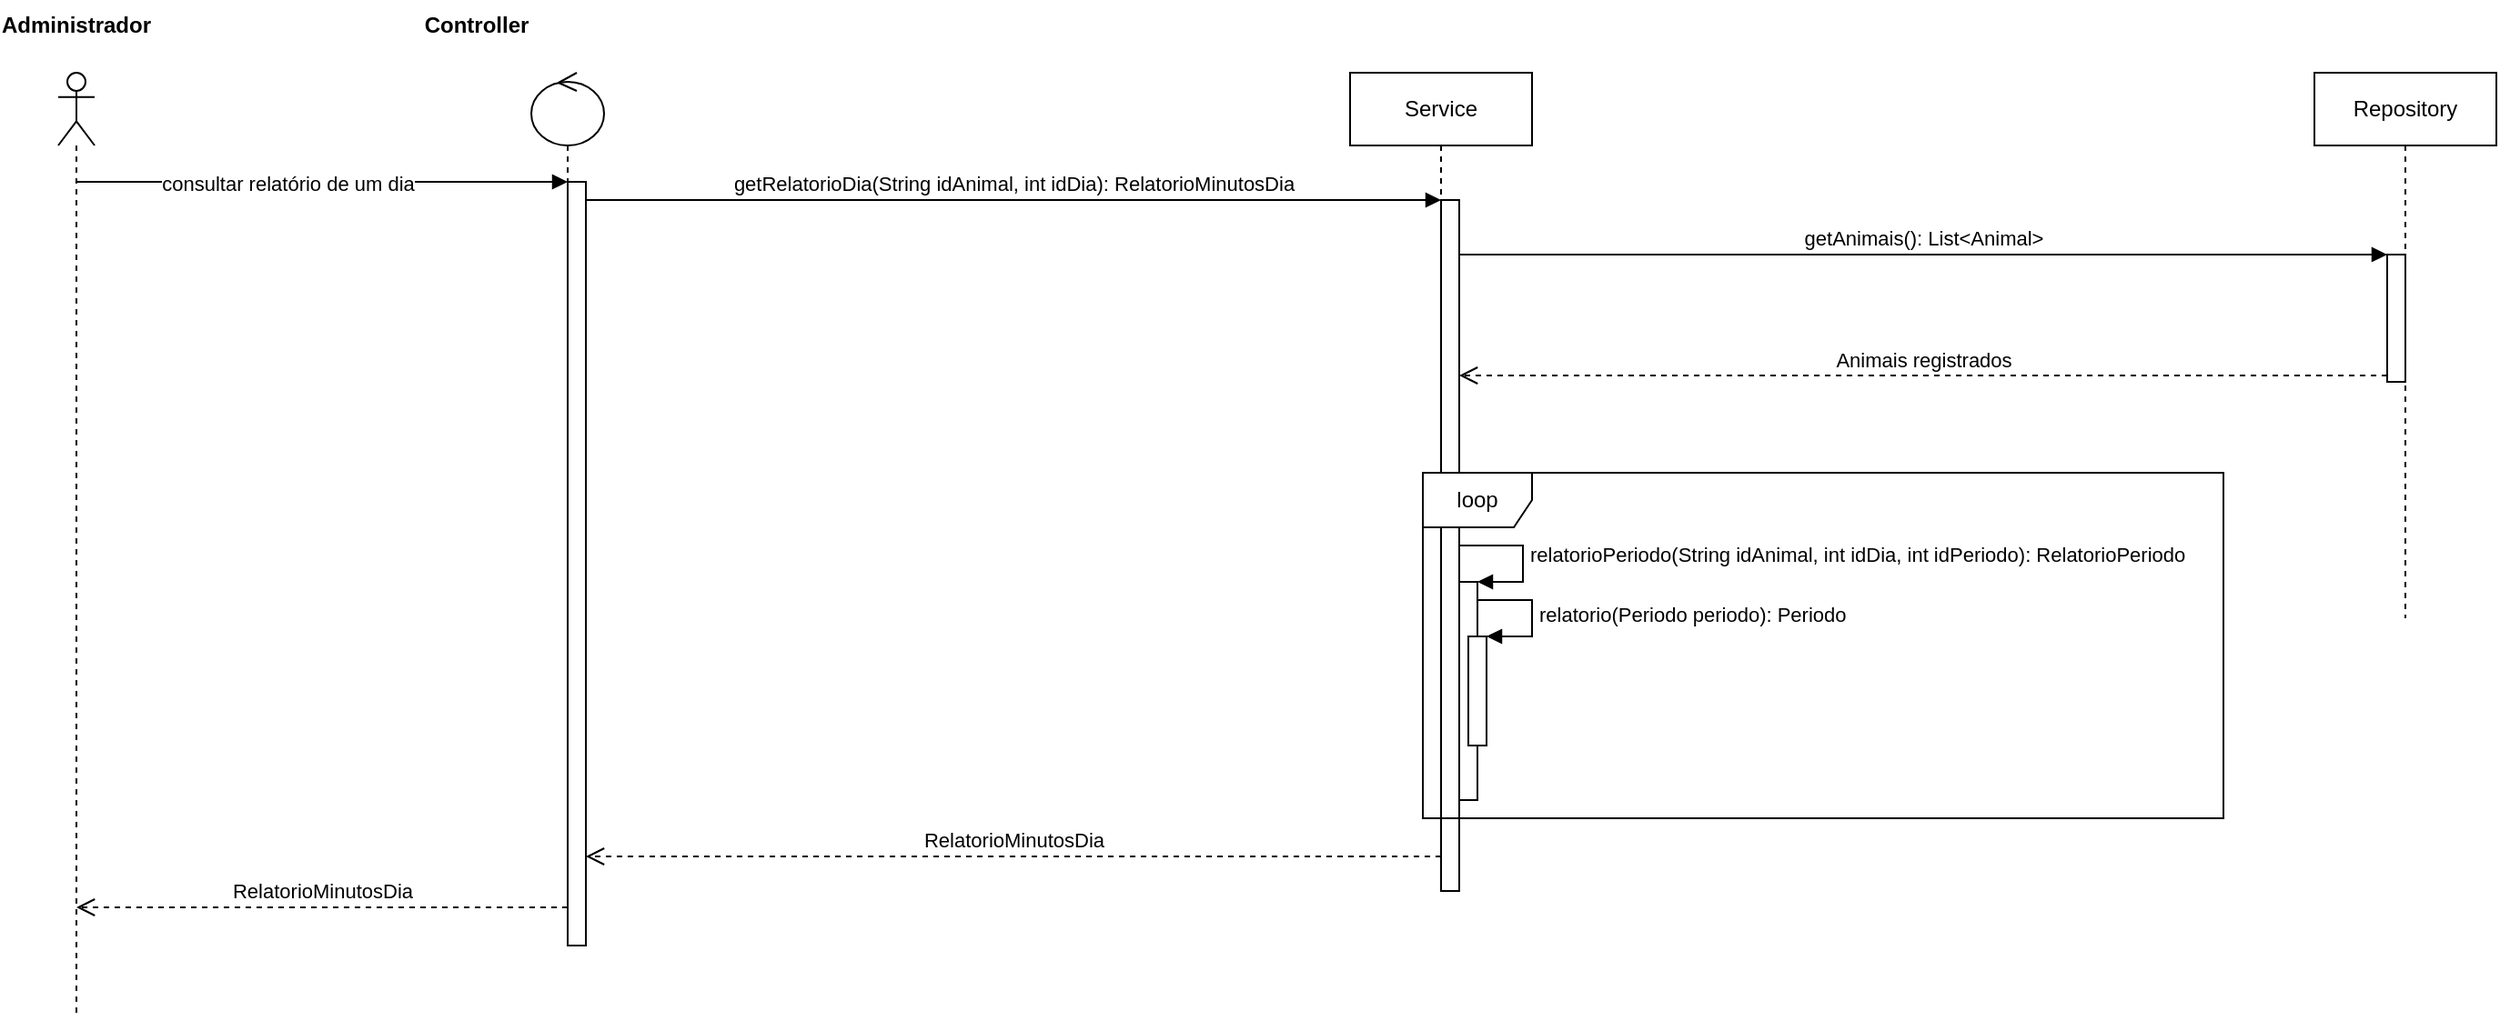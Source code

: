 <mxfile version="20.6.0" type="google"><diagram id="kgpKYQtTHZ0yAKxKKP6v" name="Page-1"><mxGraphModel grid="1" page="1" gridSize="10" guides="1" tooltips="1" connect="1" arrows="1" fold="1" pageScale="1" pageWidth="850" pageHeight="1100" math="0" shadow="0"><root><mxCell id="0"/><mxCell id="1" parent="0"/><mxCell id="e2mBW-t31tD-1cg3CJPD-1" value="" style="shape=umlLifeline;participant=umlActor;perimeter=lifelinePerimeter;whiteSpace=wrap;html=1;container=1;collapsible=0;recursiveResize=0;verticalAlign=top;spacingTop=36;outlineConnect=0;" vertex="1" parent="1"><mxGeometry x="70" y="80" width="20" height="520" as="geometry"/></mxCell><mxCell id="e2mBW-t31tD-1cg3CJPD-2" value="Administrador" style="text;align=center;fontStyle=1;verticalAlign=middle;spacingLeft=3;spacingRight=3;strokeColor=none;rotatable=0;points=[[0,0.5],[1,0.5]];portConstraint=eastwest;" vertex="1" parent="1"><mxGeometry x="40" y="40" width="80" height="26" as="geometry"/></mxCell><mxCell id="e2mBW-t31tD-1cg3CJPD-3" value="" style="shape=umlLifeline;participant=umlControl;perimeter=lifelinePerimeter;whiteSpace=wrap;html=1;container=1;collapsible=0;recursiveResize=0;verticalAlign=top;spacingTop=36;outlineConnect=0;" vertex="1" parent="1"><mxGeometry x="330" y="80" width="40" height="480" as="geometry"/></mxCell><mxCell id="e2mBW-t31tD-1cg3CJPD-9" value="" style="html=1;points=[];perimeter=orthogonalPerimeter;" vertex="1" parent="e2mBW-t31tD-1cg3CJPD-3"><mxGeometry x="20" y="60" width="10" height="420" as="geometry"/></mxCell><mxCell id="e2mBW-t31tD-1cg3CJPD-4" value="Controller" style="text;align=center;fontStyle=1;verticalAlign=middle;spacingLeft=3;spacingRight=3;strokeColor=none;rotatable=0;points=[[0,0.5],[1,0.5]];portConstraint=eastwest;" vertex="1" parent="1"><mxGeometry x="260" y="40" width="80" height="26" as="geometry"/></mxCell><mxCell id="e2mBW-t31tD-1cg3CJPD-5" value="Service" style="shape=umlLifeline;perimeter=lifelinePerimeter;whiteSpace=wrap;html=1;container=1;collapsible=0;recursiveResize=0;outlineConnect=0;" vertex="1" parent="1"><mxGeometry x="780" y="80" width="100" height="450" as="geometry"/></mxCell><mxCell id="e2mBW-t31tD-1cg3CJPD-15" value="" style="html=1;points=[];perimeter=orthogonalPerimeter;" vertex="1" parent="e2mBW-t31tD-1cg3CJPD-5"><mxGeometry x="50" y="70" width="10" height="380" as="geometry"/></mxCell><mxCell id="e2mBW-t31tD-1cg3CJPD-35" value="" style="html=1;points=[];perimeter=orthogonalPerimeter;" vertex="1" parent="e2mBW-t31tD-1cg3CJPD-5"><mxGeometry x="60" y="280" width="10" height="120" as="geometry"/></mxCell><mxCell id="e2mBW-t31tD-1cg3CJPD-36" value="relatorioPeriodo(String idAnimal, int idDia, int idPeriodo): RelatorioPeriodo" style="edgeStyle=orthogonalEdgeStyle;html=1;align=left;spacingLeft=2;endArrow=block;rounded=0;entryX=1;entryY=0;" edge="1" parent="e2mBW-t31tD-1cg3CJPD-5" source="e2mBW-t31tD-1cg3CJPD-15" target="e2mBW-t31tD-1cg3CJPD-35"><mxGeometry relative="1" as="geometry"><mxPoint x="65" y="260" as="sourcePoint"/><Array as="points"><mxPoint x="95" y="260"/><mxPoint x="95" y="280"/></Array></mxGeometry></mxCell><mxCell id="e2mBW-t31tD-1cg3CJPD-37" value="" style="html=1;points=[];perimeter=orthogonalPerimeter;" vertex="1" parent="e2mBW-t31tD-1cg3CJPD-5"><mxGeometry x="65" y="310" width="10" height="60" as="geometry"/></mxCell><mxCell id="e2mBW-t31tD-1cg3CJPD-38" value="relatorio(Periodo periodo): Periodo" style="edgeStyle=orthogonalEdgeStyle;html=1;align=left;spacingLeft=2;endArrow=block;rounded=0;entryX=1;entryY=0;" edge="1" parent="e2mBW-t31tD-1cg3CJPD-5" target="e2mBW-t31tD-1cg3CJPD-37"><mxGeometry relative="1" as="geometry"><mxPoint x="70" y="290" as="sourcePoint"/><Array as="points"><mxPoint x="100" y="290"/></Array></mxGeometry></mxCell><mxCell id="e2mBW-t31tD-1cg3CJPD-6" value="Repository" style="shape=umlLifeline;perimeter=lifelinePerimeter;whiteSpace=wrap;html=1;container=1;collapsible=0;recursiveResize=0;outlineConnect=0;" vertex="1" parent="1"><mxGeometry x="1310" y="80" width="100" height="300" as="geometry"/></mxCell><mxCell id="e2mBW-t31tD-1cg3CJPD-30" value="" style="html=1;points=[];perimeter=orthogonalPerimeter;" vertex="1" parent="e2mBW-t31tD-1cg3CJPD-6"><mxGeometry x="40" y="100" width="10" height="70" as="geometry"/></mxCell><mxCell id="e2mBW-t31tD-1cg3CJPD-10" value="consultar relatório de um dia" style="html=1;verticalAlign=bottom;endArrow=block;entryX=0;entryY=0;rounded=0;" edge="1" parent="1" source="e2mBW-t31tD-1cg3CJPD-1" target="e2mBW-t31tD-1cg3CJPD-9"><mxGeometry x="-0.143" y="-10" relative="1" as="geometry"><mxPoint x="150" y="140" as="sourcePoint"/><mxPoint as="offset"/></mxGeometry></mxCell><mxCell id="e2mBW-t31tD-1cg3CJPD-11" value="RelatorioMinutosDia" style="html=1;verticalAlign=bottom;endArrow=open;dashed=1;endSize=8;exitX=0;exitY=0.95;rounded=0;" edge="1" parent="1" source="e2mBW-t31tD-1cg3CJPD-9" target="e2mBW-t31tD-1cg3CJPD-1"><mxGeometry relative="1" as="geometry"><mxPoint x="150" y="216" as="targetPoint"/></mxGeometry></mxCell><mxCell id="e2mBW-t31tD-1cg3CJPD-16" value="getRelatorioDia(String idAnimal, int idDia): RelatorioMinutosDia" style="html=1;verticalAlign=bottom;endArrow=block;entryX=0;entryY=0;rounded=0;" edge="1" parent="1" source="e2mBW-t31tD-1cg3CJPD-9" target="e2mBW-t31tD-1cg3CJPD-15"><mxGeometry relative="1" as="geometry"><mxPoint x="370" y="150" as="sourcePoint"/></mxGeometry></mxCell><mxCell id="e2mBW-t31tD-1cg3CJPD-17" value="RelatorioMinutosDia" style="html=1;verticalAlign=bottom;endArrow=open;dashed=1;endSize=8;exitX=0;exitY=0.95;rounded=0;" edge="1" parent="1" source="e2mBW-t31tD-1cg3CJPD-15" target="e2mBW-t31tD-1cg3CJPD-9"><mxGeometry relative="1" as="geometry"><mxPoint x="370" y="226" as="targetPoint"/></mxGeometry></mxCell><mxCell id="e2mBW-t31tD-1cg3CJPD-31" value="getAnimais(): List&amp;lt;Animal&amp;gt;" style="html=1;verticalAlign=bottom;endArrow=block;entryX=0;entryY=0;rounded=0;" edge="1" parent="1" target="e2mBW-t31tD-1cg3CJPD-30"><mxGeometry relative="1" as="geometry"><mxPoint x="840" y="180" as="sourcePoint"/></mxGeometry></mxCell><mxCell id="e2mBW-t31tD-1cg3CJPD-32" value="Animais registrados" style="html=1;verticalAlign=bottom;endArrow=open;dashed=1;endSize=8;exitX=0;exitY=0.95;rounded=0;" edge="1" parent="1" source="e2mBW-t31tD-1cg3CJPD-30" target="e2mBW-t31tD-1cg3CJPD-15"><mxGeometry relative="1" as="geometry"><mxPoint x="940" y="246" as="targetPoint"/></mxGeometry></mxCell><mxCell id="80U75zd4O0Ke_LGUShU3-2" value="loop" style="shape=umlFrame;whiteSpace=wrap;html=1;" vertex="1" parent="1"><mxGeometry x="820" y="300" width="440" height="190" as="geometry"/></mxCell></root></mxGraphModel></diagram></mxfile>